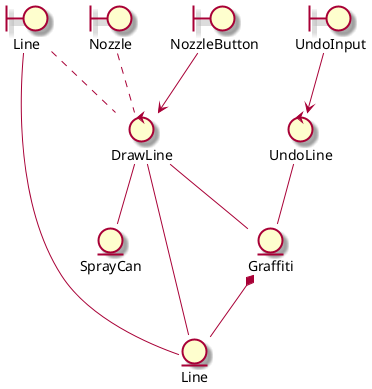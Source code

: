 @startuml GraffitiEditionAnalysis
skin rose

entity SprayCan
entity Graffiti
entity Line

control DrawLine
control UndoLine

boundary LineView as "Line"
boundary Nozzle
boundary NozzleButton
boundary UndoInput

Graffiti *-- Line

DrawLine .u. Nozzle
UndoLine -- Graffiti
DrawLine -- Graffiti
DrawLine -- SprayCan
DrawLine -- Line

UndoInput --> UndoLine
NozzleButton --> DrawLine
LineView -- Line
DrawLine .u. LineView

@enduml